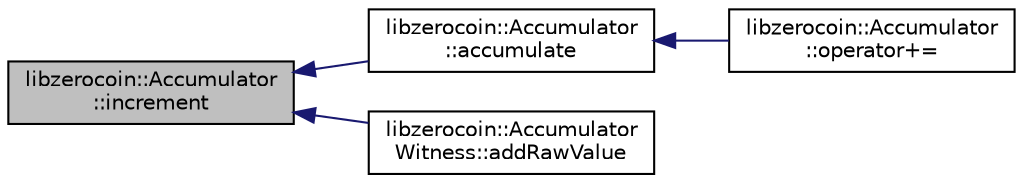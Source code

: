 digraph "libzerocoin::Accumulator::increment"
{
  edge [fontname="Helvetica",fontsize="10",labelfontname="Helvetica",labelfontsize="10"];
  node [fontname="Helvetica",fontsize="10",shape=record];
  rankdir="LR";
  Node33 [label="libzerocoin::Accumulator\l::increment",height=0.2,width=0.4,color="black", fillcolor="grey75", style="filled", fontcolor="black"];
  Node33 -> Node34 [dir="back",color="midnightblue",fontsize="10",style="solid",fontname="Helvetica"];
  Node34 [label="libzerocoin::Accumulator\l::accumulate",height=0.2,width=0.4,color="black", fillcolor="white", style="filled",URL="$classlibzerocoin_1_1_accumulator.html#aa58ff4676bd84dea150ae40abd489024",tooltip="Accumulate a coin into the accumulator. "];
  Node34 -> Node35 [dir="back",color="midnightblue",fontsize="10",style="solid",fontname="Helvetica"];
  Node35 [label="libzerocoin::Accumulator\l::operator+=",height=0.2,width=0.4,color="black", fillcolor="white", style="filled",URL="$classlibzerocoin_1_1_accumulator.html#a03bec513778240e9ddfcd2103524fd33",tooltip="Used to set the accumulator value. "];
  Node33 -> Node36 [dir="back",color="midnightblue",fontsize="10",style="solid",fontname="Helvetica"];
  Node36 [label="libzerocoin::Accumulator\lWitness::addRawValue",height=0.2,width=0.4,color="black", fillcolor="white", style="filled",URL="$classlibzerocoin_1_1_accumulator_witness.html#a7c5b47a42f8a2c51f7c7f64ff0809f7d",tooltip="Adds element to the set whose&#39;s accumulation we are proving coin is a member of. "];
}
